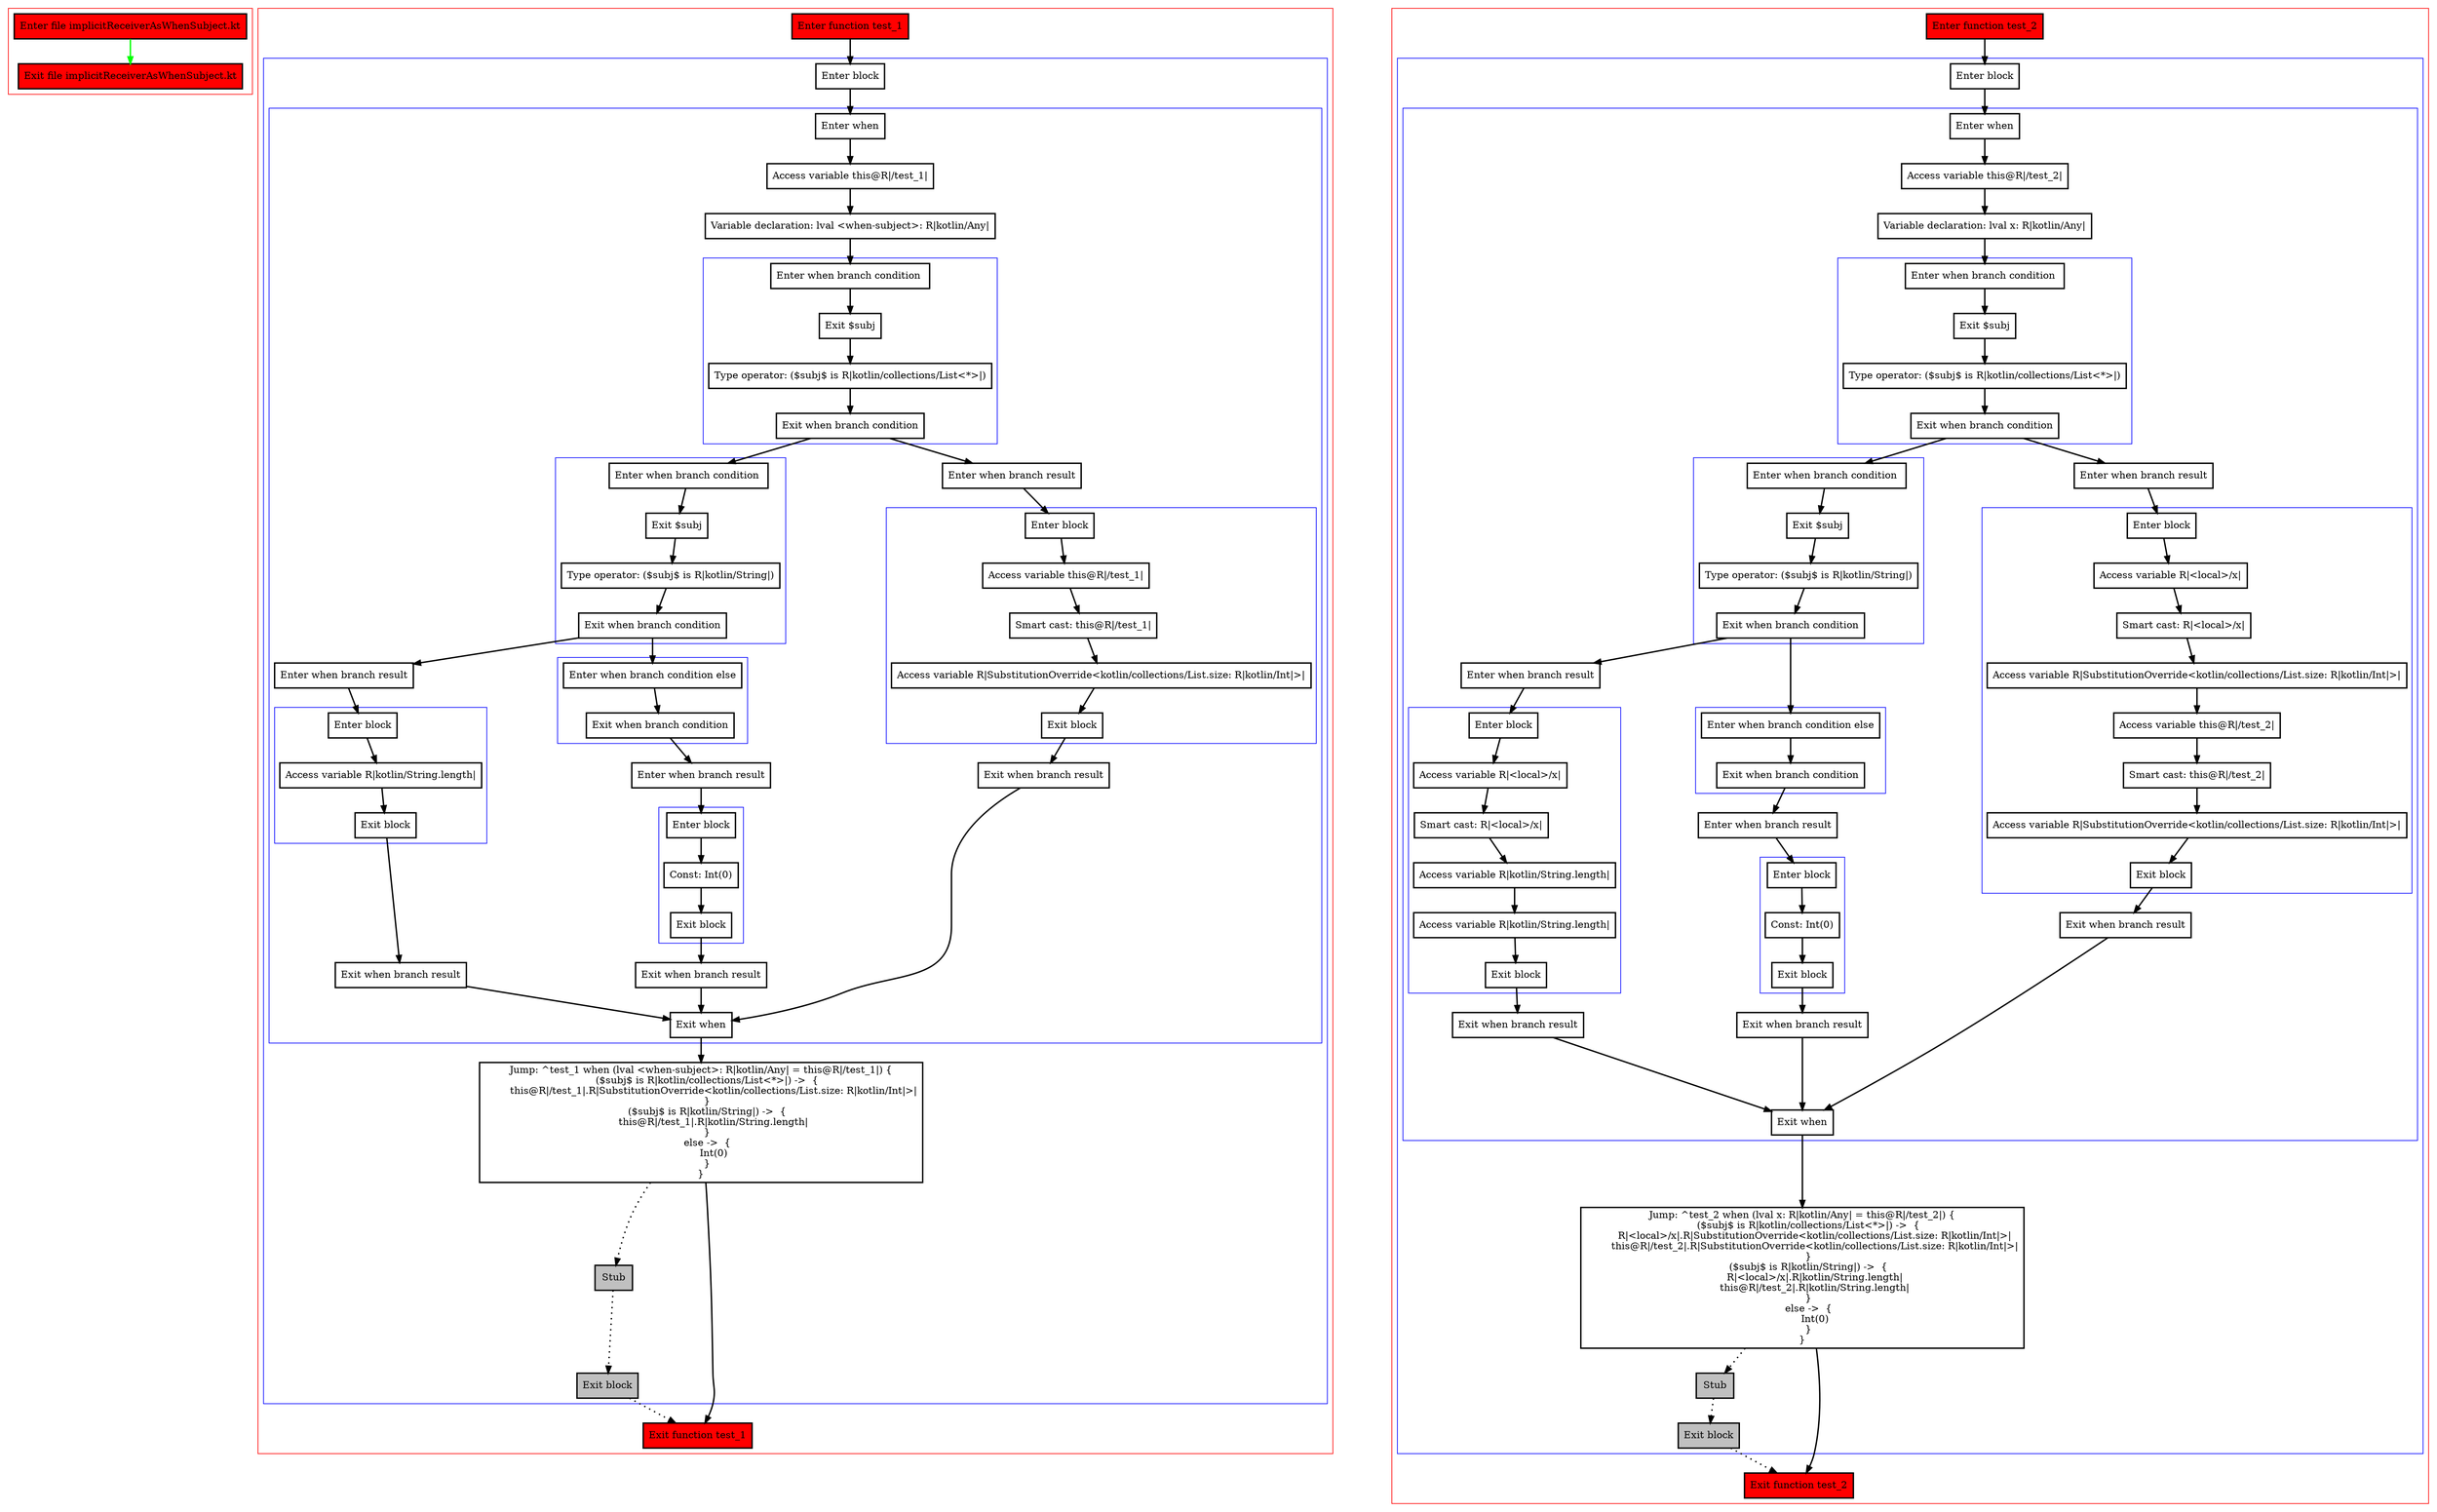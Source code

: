digraph implicitReceiverAsWhenSubject_kt {
    graph [nodesep=3]
    node [shape=box penwidth=2]
    edge [penwidth=2]

    subgraph cluster_0 {
        color=red
        0 [label="Enter file implicitReceiverAsWhenSubject.kt" style="filled" fillcolor=red];
        1 [label="Exit file implicitReceiverAsWhenSubject.kt" style="filled" fillcolor=red];
    }
    0 -> {1} [color=green];

    subgraph cluster_1 {
        color=red
        2 [label="Enter function test_1" style="filled" fillcolor=red];
        subgraph cluster_2 {
            color=blue
            3 [label="Enter block"];
            subgraph cluster_3 {
                color=blue
                4 [label="Enter when"];
                5 [label="Access variable this@R|/test_1|"];
                6 [label="Variable declaration: lval <when-subject>: R|kotlin/Any|"];
                subgraph cluster_4 {
                    color=blue
                    7 [label="Enter when branch condition "];
                    8 [label="Exit $subj"];
                    9 [label="Type operator: ($subj$ is R|kotlin/collections/List<*>|)"];
                    10 [label="Exit when branch condition"];
                }
                subgraph cluster_5 {
                    color=blue
                    11 [label="Enter when branch condition "];
                    12 [label="Exit $subj"];
                    13 [label="Type operator: ($subj$ is R|kotlin/String|)"];
                    14 [label="Exit when branch condition"];
                }
                subgraph cluster_6 {
                    color=blue
                    15 [label="Enter when branch condition else"];
                    16 [label="Exit when branch condition"];
                }
                17 [label="Enter when branch result"];
                subgraph cluster_7 {
                    color=blue
                    18 [label="Enter block"];
                    19 [label="Const: Int(0)"];
                    20 [label="Exit block"];
                }
                21 [label="Exit when branch result"];
                22 [label="Enter when branch result"];
                subgraph cluster_8 {
                    color=blue
                    23 [label="Enter block"];
                    24 [label="Access variable R|kotlin/String.length|"];
                    25 [label="Exit block"];
                }
                26 [label="Exit when branch result"];
                27 [label="Enter when branch result"];
                subgraph cluster_9 {
                    color=blue
                    28 [label="Enter block"];
                    29 [label="Access variable this@R|/test_1|"];
                    30 [label="Smart cast: this@R|/test_1|"];
                    31 [label="Access variable R|SubstitutionOverride<kotlin/collections/List.size: R|kotlin/Int|>|"];
                    32 [label="Exit block"];
                }
                33 [label="Exit when branch result"];
                34 [label="Exit when"];
            }
            35 [label="Jump: ^test_1 when (lval <when-subject>: R|kotlin/Any| = this@R|/test_1|) {
    ($subj$ is R|kotlin/collections/List<*>|) ->  {
        this@R|/test_1|.R|SubstitutionOverride<kotlin/collections/List.size: R|kotlin/Int|>|
    }
    ($subj$ is R|kotlin/String|) ->  {
        this@R|/test_1|.R|kotlin/String.length|
    }
    else ->  {
        Int(0)
    }
}
"];
            36 [label="Stub" style="filled" fillcolor=gray];
            37 [label="Exit block" style="filled" fillcolor=gray];
        }
        38 [label="Exit function test_1" style="filled" fillcolor=red];
    }
    2 -> {3};
    3 -> {4};
    4 -> {5};
    5 -> {6};
    6 -> {7};
    7 -> {8};
    8 -> {9};
    9 -> {10};
    10 -> {11 27};
    11 -> {12};
    12 -> {13};
    13 -> {14};
    14 -> {15 22};
    15 -> {16};
    16 -> {17};
    17 -> {18};
    18 -> {19};
    19 -> {20};
    20 -> {21};
    21 -> {34};
    22 -> {23};
    23 -> {24};
    24 -> {25};
    25 -> {26};
    26 -> {34};
    27 -> {28};
    28 -> {29};
    29 -> {30};
    30 -> {31};
    31 -> {32};
    32 -> {33};
    33 -> {34};
    34 -> {35};
    35 -> {38};
    35 -> {36} [style=dotted];
    36 -> {37} [style=dotted];
    37 -> {38} [style=dotted];

    subgraph cluster_10 {
        color=red
        39 [label="Enter function test_2" style="filled" fillcolor=red];
        subgraph cluster_11 {
            color=blue
            40 [label="Enter block"];
            subgraph cluster_12 {
                color=blue
                41 [label="Enter when"];
                42 [label="Access variable this@R|/test_2|"];
                43 [label="Variable declaration: lval x: R|kotlin/Any|"];
                subgraph cluster_13 {
                    color=blue
                    44 [label="Enter when branch condition "];
                    45 [label="Exit $subj"];
                    46 [label="Type operator: ($subj$ is R|kotlin/collections/List<*>|)"];
                    47 [label="Exit when branch condition"];
                }
                subgraph cluster_14 {
                    color=blue
                    48 [label="Enter when branch condition "];
                    49 [label="Exit $subj"];
                    50 [label="Type operator: ($subj$ is R|kotlin/String|)"];
                    51 [label="Exit when branch condition"];
                }
                subgraph cluster_15 {
                    color=blue
                    52 [label="Enter when branch condition else"];
                    53 [label="Exit when branch condition"];
                }
                54 [label="Enter when branch result"];
                subgraph cluster_16 {
                    color=blue
                    55 [label="Enter block"];
                    56 [label="Const: Int(0)"];
                    57 [label="Exit block"];
                }
                58 [label="Exit when branch result"];
                59 [label="Enter when branch result"];
                subgraph cluster_17 {
                    color=blue
                    60 [label="Enter block"];
                    61 [label="Access variable R|<local>/x|"];
                    62 [label="Smart cast: R|<local>/x|"];
                    63 [label="Access variable R|kotlin/String.length|"];
                    64 [label="Access variable R|kotlin/String.length|"];
                    65 [label="Exit block"];
                }
                66 [label="Exit when branch result"];
                67 [label="Enter when branch result"];
                subgraph cluster_18 {
                    color=blue
                    68 [label="Enter block"];
                    69 [label="Access variable R|<local>/x|"];
                    70 [label="Smart cast: R|<local>/x|"];
                    71 [label="Access variable R|SubstitutionOverride<kotlin/collections/List.size: R|kotlin/Int|>|"];
                    72 [label="Access variable this@R|/test_2|"];
                    73 [label="Smart cast: this@R|/test_2|"];
                    74 [label="Access variable R|SubstitutionOverride<kotlin/collections/List.size: R|kotlin/Int|>|"];
                    75 [label="Exit block"];
                }
                76 [label="Exit when branch result"];
                77 [label="Exit when"];
            }
            78 [label="Jump: ^test_2 when (lval x: R|kotlin/Any| = this@R|/test_2|) {
    ($subj$ is R|kotlin/collections/List<*>|) ->  {
        R|<local>/x|.R|SubstitutionOverride<kotlin/collections/List.size: R|kotlin/Int|>|
        this@R|/test_2|.R|SubstitutionOverride<kotlin/collections/List.size: R|kotlin/Int|>|
    }
    ($subj$ is R|kotlin/String|) ->  {
        R|<local>/x|.R|kotlin/String.length|
        this@R|/test_2|.R|kotlin/String.length|
    }
    else ->  {
        Int(0)
    }
}
"];
            79 [label="Stub" style="filled" fillcolor=gray];
            80 [label="Exit block" style="filled" fillcolor=gray];
        }
        81 [label="Exit function test_2" style="filled" fillcolor=red];
    }
    39 -> {40};
    40 -> {41};
    41 -> {42};
    42 -> {43};
    43 -> {44};
    44 -> {45};
    45 -> {46};
    46 -> {47};
    47 -> {48 67};
    48 -> {49};
    49 -> {50};
    50 -> {51};
    51 -> {52 59};
    52 -> {53};
    53 -> {54};
    54 -> {55};
    55 -> {56};
    56 -> {57};
    57 -> {58};
    58 -> {77};
    59 -> {60};
    60 -> {61};
    61 -> {62};
    62 -> {63};
    63 -> {64};
    64 -> {65};
    65 -> {66};
    66 -> {77};
    67 -> {68};
    68 -> {69};
    69 -> {70};
    70 -> {71};
    71 -> {72};
    72 -> {73};
    73 -> {74};
    74 -> {75};
    75 -> {76};
    76 -> {77};
    77 -> {78};
    78 -> {81};
    78 -> {79} [style=dotted];
    79 -> {80} [style=dotted];
    80 -> {81} [style=dotted];

}
